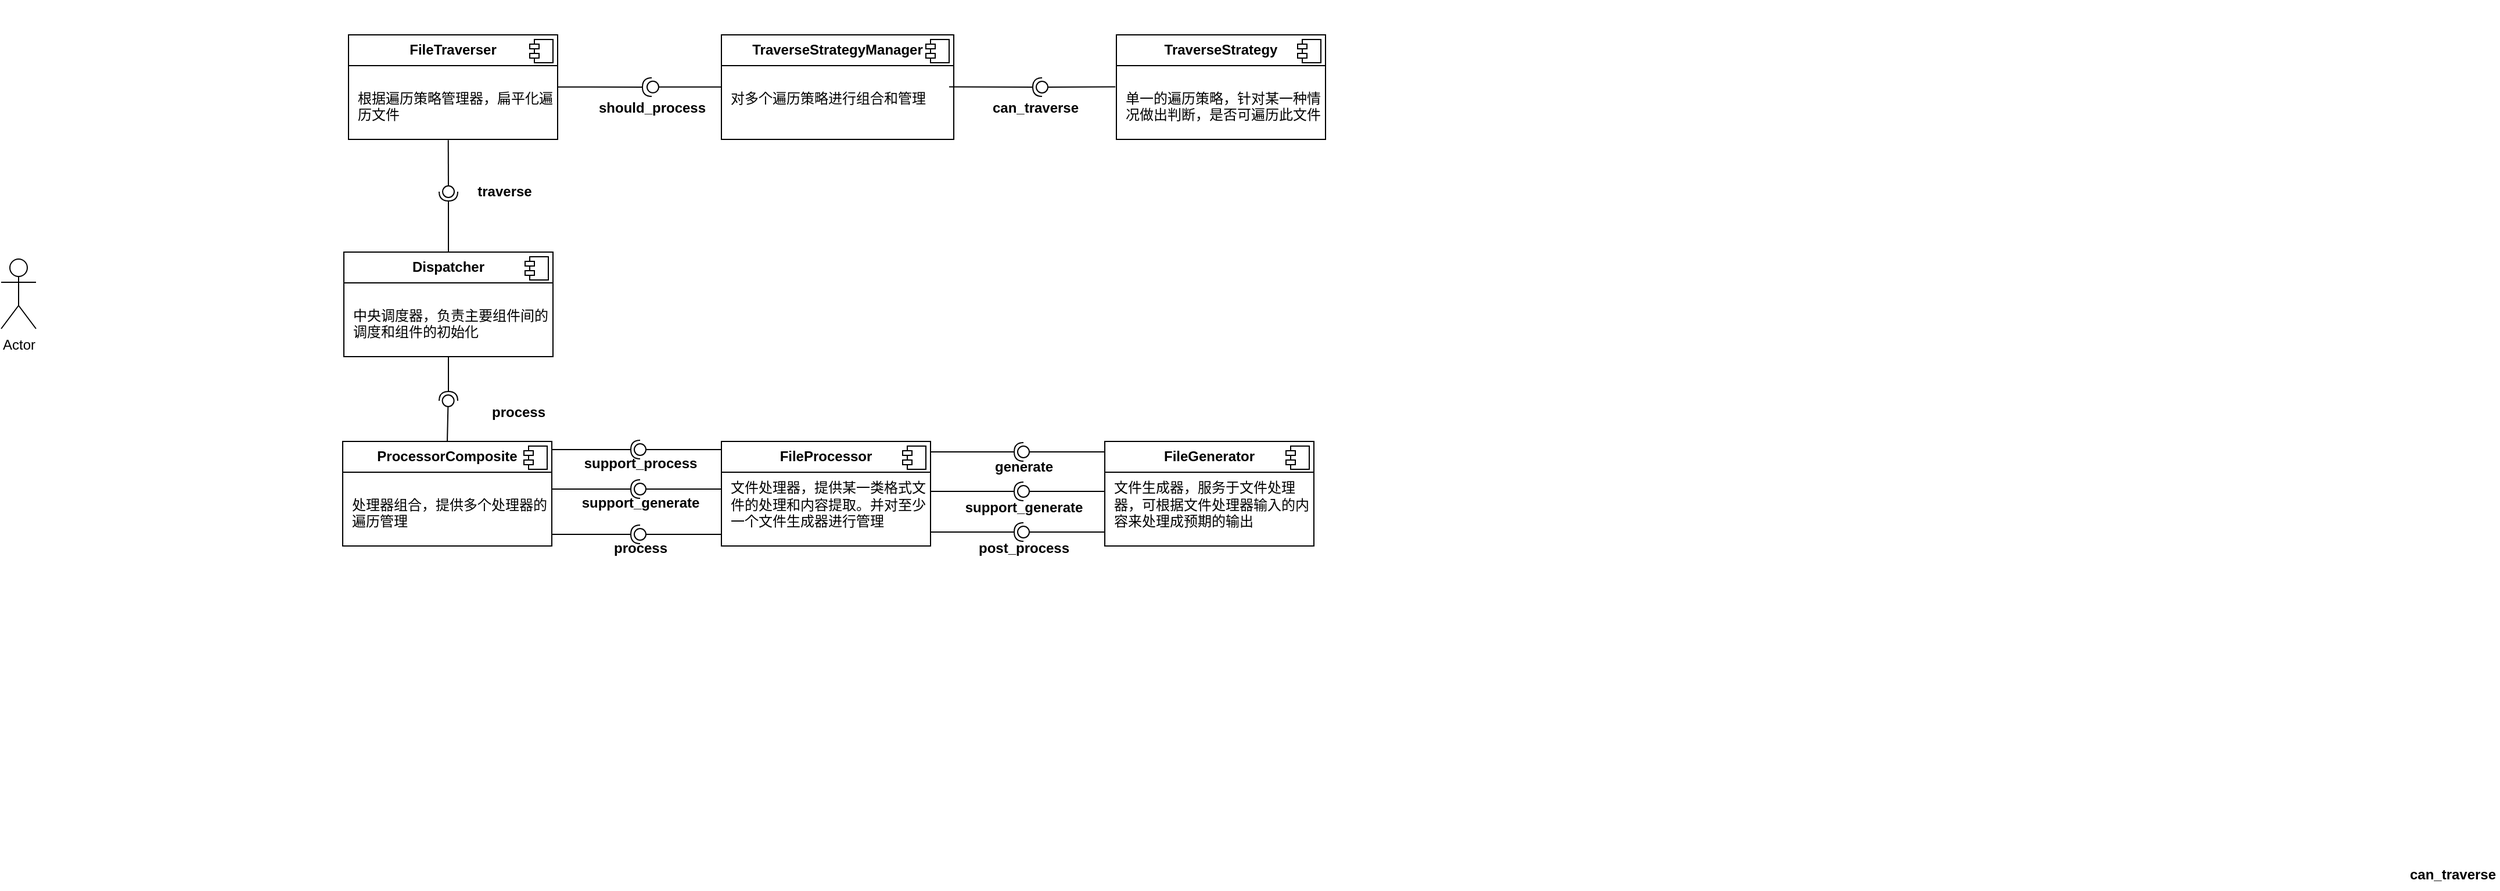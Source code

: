 <mxfile version="24.3.1" type="github">
  <diagram name="Page-1" id="e7e014a7-5840-1c2e-5031-d8a46d1fe8dd">
    <mxGraphModel dx="1077" dy="592" grid="1" gridSize="10" guides="1" tooltips="1" connect="1" arrows="1" fold="1" page="1" pageScale="1" pageWidth="1169" pageHeight="826" background="none" math="0" shadow="0">
      <root>
        <mxCell id="0" />
        <mxCell id="1" parent="0" />
        <mxCell id="0t4V10BTu9ClVdfivU5t-42" value="&lt;p style=&quot;margin:0px;margin-top:6px;text-align:center;&quot;&gt;&lt;b&gt;Dispatcher&lt;/b&gt;&lt;/p&gt;&lt;hr size=&quot;1&quot; style=&quot;border-style:solid;&quot;&gt;&lt;p style=&quot;margin:0px;margin-left:8px;&quot;&gt;&lt;br&gt;&lt;/p&gt;&lt;p style=&quot;margin:0px;margin-left:8px;&quot;&gt;中央调度器，负责主要组件间的调度和组件的初始化&lt;/p&gt;" style="align=left;overflow=fill;html=1;dropTarget=0;whiteSpace=wrap;" vertex="1" parent="1">
          <mxGeometry x="495" y="377" width="180" height="90" as="geometry" />
        </mxCell>
        <mxCell id="0t4V10BTu9ClVdfivU5t-43" value="" style="shape=component;jettyWidth=8;jettyHeight=4;" vertex="1" parent="0t4V10BTu9ClVdfivU5t-42">
          <mxGeometry x="1" width="20" height="20" relative="1" as="geometry">
            <mxPoint x="-24" y="4" as="offset" />
          </mxGeometry>
        </mxCell>
        <mxCell id="0t4V10BTu9ClVdfivU5t-56" value="&lt;p style=&quot;margin:0px;margin-top:6px;text-align:center;&quot;&gt;&lt;b&gt;FileTraverser&lt;/b&gt;&lt;/p&gt;&lt;hr size=&quot;1&quot; style=&quot;border-style:solid;&quot;&gt;&lt;p style=&quot;margin: 0px 0px 0px 8px;&quot;&gt;&lt;br&gt;&lt;/p&gt;&lt;p style=&quot;margin: 0px 0px 0px 8px;&quot;&gt;根据遍历策略管理器，扁平化遍历文件&lt;/p&gt;" style="align=left;overflow=fill;html=1;dropTarget=0;whiteSpace=wrap;" vertex="1" parent="1">
          <mxGeometry x="499" y="190" width="180" height="90" as="geometry" />
        </mxCell>
        <mxCell id="0t4V10BTu9ClVdfivU5t-57" value="" style="shape=component;jettyWidth=8;jettyHeight=4;" vertex="1" parent="0t4V10BTu9ClVdfivU5t-56">
          <mxGeometry x="1" width="20" height="20" relative="1" as="geometry">
            <mxPoint x="-24" y="4" as="offset" />
          </mxGeometry>
        </mxCell>
        <mxCell id="0t4V10BTu9ClVdfivU5t-59" value="&lt;p style=&quot;margin:0px;margin-top:6px;text-align:center;&quot;&gt;&lt;b&gt;TraverseStrategyManager&lt;/b&gt;&lt;br&gt;&lt;/p&gt;&lt;hr size=&quot;1&quot; style=&quot;border-style:solid;&quot;&gt;&lt;p style=&quot;margin:0px;margin-left:8px;&quot;&gt;&lt;br&gt;&lt;/p&gt;&lt;p style=&quot;margin:0px;margin-left:8px;&quot;&gt;对多个遍历策略进行组合和管理&lt;/p&gt;" style="align=left;overflow=fill;html=1;dropTarget=0;whiteSpace=wrap;" vertex="1" parent="1">
          <mxGeometry x="820" y="190" width="200" height="90" as="geometry" />
        </mxCell>
        <mxCell id="0t4V10BTu9ClVdfivU5t-60" value="" style="shape=component;jettyWidth=8;jettyHeight=4;" vertex="1" parent="0t4V10BTu9ClVdfivU5t-59">
          <mxGeometry x="1" width="20" height="20" relative="1" as="geometry">
            <mxPoint x="-24" y="4" as="offset" />
          </mxGeometry>
        </mxCell>
        <mxCell id="0t4V10BTu9ClVdfivU5t-61" value="&lt;p style=&quot;margin:0px;margin-top:6px;text-align:center;&quot;&gt;&lt;b&gt;TraverseStrategy&lt;/b&gt;&lt;br&gt;&lt;/p&gt;&lt;hr size=&quot;1&quot; style=&quot;border-style:solid;&quot;&gt;&lt;p style=&quot;margin:0px;margin-left:8px;&quot;&gt;&lt;br&gt;&lt;/p&gt;&lt;p style=&quot;margin:0px;margin-left:8px;&quot;&gt;单一的遍历策略，针对某一种情况做出判断，是否可遍历此文件&lt;/p&gt;" style="align=left;overflow=fill;html=1;dropTarget=0;whiteSpace=wrap;" vertex="1" parent="1">
          <mxGeometry x="1160" y="190" width="180" height="90" as="geometry" />
        </mxCell>
        <mxCell id="0t4V10BTu9ClVdfivU5t-62" value="" style="shape=component;jettyWidth=8;jettyHeight=4;" vertex="1" parent="0t4V10BTu9ClVdfivU5t-61">
          <mxGeometry x="1" width="20" height="20" relative="1" as="geometry">
            <mxPoint x="-24" y="4" as="offset" />
          </mxGeometry>
        </mxCell>
        <mxCell id="0t4V10BTu9ClVdfivU5t-63" value="&lt;p style=&quot;margin:0px;margin-top:6px;text-align:center;&quot;&gt;&lt;b&gt;FileProcessor&lt;/b&gt;&lt;/p&gt;&lt;hr size=&quot;1&quot; style=&quot;border-style:solid;&quot;&gt;&lt;p style=&quot;margin:0px;margin-left:8px;&quot;&gt;&lt;span style=&quot;background-color: initial;&quot;&gt;文件处理器，提供某一类格式文件的处理和内容提取。并对至少一个文件生成器进行管理&lt;/span&gt;&lt;br&gt;&lt;/p&gt;" style="align=left;overflow=fill;html=1;dropTarget=0;whiteSpace=wrap;" vertex="1" parent="1">
          <mxGeometry x="820" y="540" width="180" height="90" as="geometry" />
        </mxCell>
        <mxCell id="0t4V10BTu9ClVdfivU5t-64" value="" style="shape=component;jettyWidth=8;jettyHeight=4;" vertex="1" parent="0t4V10BTu9ClVdfivU5t-63">
          <mxGeometry x="1" width="20" height="20" relative="1" as="geometry">
            <mxPoint x="-24" y="4" as="offset" />
          </mxGeometry>
        </mxCell>
        <mxCell id="0t4V10BTu9ClVdfivU5t-65" value="&lt;p style=&quot;margin:0px;margin-top:6px;text-align:center;&quot;&gt;&lt;b&gt;FileGenerator&lt;/b&gt;&lt;/p&gt;&lt;hr size=&quot;1&quot; style=&quot;border-style:solid;&quot;&gt;&lt;p style=&quot;margin:0px;margin-left:8px;&quot;&gt;文件生成器，服务于文件处理器，可根据文件处理器输入的内容来处理成预期的输出&lt;/p&gt;" style="align=left;overflow=fill;html=1;dropTarget=0;whiteSpace=wrap;" vertex="1" parent="1">
          <mxGeometry x="1150" y="540" width="180" height="90" as="geometry" />
        </mxCell>
        <mxCell id="0t4V10BTu9ClVdfivU5t-66" value="" style="shape=component;jettyWidth=8;jettyHeight=4;" vertex="1" parent="0t4V10BTu9ClVdfivU5t-65">
          <mxGeometry x="1" width="20" height="20" relative="1" as="geometry">
            <mxPoint x="-24" y="4" as="offset" />
          </mxGeometry>
        </mxCell>
        <mxCell id="0t4V10BTu9ClVdfivU5t-67" value="" style="rounded=0;orthogonalLoop=1;jettySize=auto;html=1;endArrow=halfCircle;endFill=0;endSize=6;strokeWidth=1;sketch=0;" edge="1" parent="1">
          <mxGeometry relative="1" as="geometry">
            <mxPoint x="1016" y="234.76" as="sourcePoint" />
            <mxPoint x="1096" y="235" as="targetPoint" />
            <Array as="points">
              <mxPoint x="1015.999" y="234.76" />
            </Array>
          </mxGeometry>
        </mxCell>
        <mxCell id="0t4V10BTu9ClVdfivU5t-68" value="" style="rounded=0;orthogonalLoop=1;jettySize=auto;html=1;endArrow=oval;endFill=0;sketch=0;sourcePerimeterSpacing=0;targetPerimeterSpacing=0;endSize=10;exitX=-0.005;exitY=0.497;exitDx=0;exitDy=0;exitPerimeter=0;" edge="1" parent="1" source="0t4V10BTu9ClVdfivU5t-61">
          <mxGeometry relative="1" as="geometry">
            <mxPoint x="1156" y="235" as="sourcePoint" />
            <mxPoint x="1096" y="235" as="targetPoint" />
          </mxGeometry>
        </mxCell>
        <mxCell id="0t4V10BTu9ClVdfivU5t-69" value="" style="ellipse;whiteSpace=wrap;html=1;align=center;aspect=fixed;fillColor=none;strokeColor=none;resizable=0;perimeter=centerPerimeter;rotatable=0;allowArrows=0;points=[];outlineConnect=1;" vertex="1" parent="1">
          <mxGeometry x="1175" y="160" width="10" height="10" as="geometry" />
        </mxCell>
        <mxCell id="0t4V10BTu9ClVdfivU5t-70" value="can_traverse" style="text;align=center;fontStyle=1;verticalAlign=middle;spacingLeft=3;spacingRight=3;strokeColor=none;rotatable=0;points=[[0,0.5],[1,0.5]];portConstraint=eastwest;html=1;" vertex="1" parent="1">
          <mxGeometry x="1050" y="240" width="80" height="26" as="geometry" />
        </mxCell>
        <mxCell id="0t4V10BTu9ClVdfivU5t-71" value="" style="rounded=0;orthogonalLoop=1;jettySize=auto;html=1;endArrow=halfCircle;endFill=0;endSize=6;strokeWidth=1;sketch=0;exitX=0;exitY=0.5;exitDx=0;exitDy=0;" edge="1" parent="1">
          <mxGeometry relative="1" as="geometry">
            <mxPoint x="679" y="234.86" as="sourcePoint" />
            <mxPoint x="760" y="235" as="targetPoint" />
          </mxGeometry>
        </mxCell>
        <mxCell id="0t4V10BTu9ClVdfivU5t-72" value="" style="rounded=0;orthogonalLoop=1;jettySize=auto;html=1;endArrow=oval;endFill=0;sketch=0;sourcePerimeterSpacing=0;targetPerimeterSpacing=0;endSize=10;" edge="1" parent="1">
          <mxGeometry relative="1" as="geometry">
            <mxPoint x="820" y="234.89" as="sourcePoint" />
            <mxPoint x="761" y="234.89" as="targetPoint" />
          </mxGeometry>
        </mxCell>
        <mxCell id="0t4V10BTu9ClVdfivU5t-73" value="" style="ellipse;whiteSpace=wrap;html=1;align=center;aspect=fixed;fillColor=none;strokeColor=none;resizable=0;perimeter=centerPerimeter;rotatable=0;allowArrows=0;points=[];outlineConnect=1;" vertex="1" parent="1">
          <mxGeometry x="734" y="230" width="10" height="10" as="geometry" />
        </mxCell>
        <mxCell id="0t4V10BTu9ClVdfivU5t-74" value="can_traverse" style="text;align=center;fontStyle=1;verticalAlign=middle;spacingLeft=3;spacingRight=3;strokeColor=none;rotatable=0;points=[[0,0.5],[1,0.5]];portConstraint=eastwest;html=1;" vertex="1" parent="1">
          <mxGeometry x="2270" y="900" width="80" height="26" as="geometry" />
        </mxCell>
        <mxCell id="0t4V10BTu9ClVdfivU5t-75" value="should_process" style="text;align=center;fontStyle=1;verticalAlign=middle;spacingLeft=3;spacingRight=3;strokeColor=none;rotatable=0;points=[[0,0.5],[1,0.5]];portConstraint=eastwest;html=1;" vertex="1" parent="1">
          <mxGeometry x="720" y="240" width="80" height="26" as="geometry" />
        </mxCell>
        <mxCell id="0t4V10BTu9ClVdfivU5t-76" value="" style="rounded=0;orthogonalLoop=1;jettySize=auto;html=1;endArrow=halfCircle;endFill=0;endSize=6;strokeWidth=1;sketch=0;entryX=0.477;entryY=1;entryDx=0;entryDy=0;entryPerimeter=0;exitX=0.5;exitY=0;exitDx=0;exitDy=0;" edge="1" target="0t4V10BTu9ClVdfivU5t-78" parent="1" source="0t4V10BTu9ClVdfivU5t-42">
          <mxGeometry relative="1" as="geometry">
            <mxPoint x="585" y="370" as="sourcePoint" />
            <mxPoint x="584.92" y="335" as="targetPoint" />
          </mxGeometry>
        </mxCell>
        <mxCell id="0t4V10BTu9ClVdfivU5t-77" value="" style="rounded=0;orthogonalLoop=1;jettySize=auto;html=1;endArrow=oval;endFill=0;sketch=0;sourcePerimeterSpacing=0;targetPerimeterSpacing=0;endSize=10;exitX=0.477;exitY=1.018;exitDx=0;exitDy=0;exitPerimeter=0;entryX=0.516;entryY=0.806;entryDx=0;entryDy=0;entryPerimeter=0;" edge="1" target="0t4V10BTu9ClVdfivU5t-78" parent="1">
          <mxGeometry relative="1" as="geometry">
            <mxPoint x="584.86" y="280.62" as="sourcePoint" />
            <mxPoint x="585.0" y="324" as="targetPoint" />
          </mxGeometry>
        </mxCell>
        <mxCell id="0t4V10BTu9ClVdfivU5t-78" value="" style="ellipse;whiteSpace=wrap;html=1;align=center;aspect=fixed;fillColor=none;strokeColor=none;resizable=0;perimeter=centerPerimeter;rotatable=0;allowArrows=0;points=[];outlineConnect=1;" vertex="1" parent="1">
          <mxGeometry x="580" y="320" width="10" height="10" as="geometry" />
        </mxCell>
        <mxCell id="0t4V10BTu9ClVdfivU5t-79" value="traverse" style="text;align=center;fontStyle=1;verticalAlign=middle;spacingLeft=3;spacingRight=3;strokeColor=none;rotatable=0;points=[[0,0.5],[1,0.5]];portConstraint=eastwest;html=1;" vertex="1" parent="1">
          <mxGeometry x="593" y="312" width="80" height="26" as="geometry" />
        </mxCell>
        <mxCell id="0t4V10BTu9ClVdfivU5t-80" value="&lt;p style=&quot;margin:0px;margin-top:6px;text-align:center;&quot;&gt;&lt;b&gt;ProcessorComposite&lt;/b&gt;&lt;/p&gt;&lt;hr size=&quot;1&quot; style=&quot;border-style:solid;&quot;&gt;&lt;p style=&quot;margin:0px;margin-left:8px;&quot;&gt;&lt;br&gt;&lt;/p&gt;&lt;p style=&quot;margin:0px;margin-left:8px;&quot;&gt;处理器组合，提供多个处理器的遍历管理&lt;/p&gt;" style="align=left;overflow=fill;html=1;dropTarget=0;whiteSpace=wrap;" vertex="1" parent="1">
          <mxGeometry x="494" y="540" width="180" height="90" as="geometry" />
        </mxCell>
        <mxCell id="0t4V10BTu9ClVdfivU5t-81" value="" style="shape=component;jettyWidth=8;jettyHeight=4;" vertex="1" parent="0t4V10BTu9ClVdfivU5t-80">
          <mxGeometry x="1" width="20" height="20" relative="1" as="geometry">
            <mxPoint x="-24" y="4" as="offset" />
          </mxGeometry>
        </mxCell>
        <mxCell id="0t4V10BTu9ClVdfivU5t-82" value="" style="rounded=0;orthogonalLoop=1;jettySize=auto;html=1;endArrow=halfCircle;endFill=0;endSize=6;strokeWidth=1;sketch=0;exitX=0.5;exitY=1;exitDx=0;exitDy=0;" edge="1" target="0t4V10BTu9ClVdfivU5t-84" parent="1" source="0t4V10BTu9ClVdfivU5t-42">
          <mxGeometry relative="1" as="geometry">
            <mxPoint x="565.278" y="467" as="sourcePoint" />
          </mxGeometry>
        </mxCell>
        <mxCell id="0t4V10BTu9ClVdfivU5t-83" value="" style="rounded=0;orthogonalLoop=1;jettySize=auto;html=1;endArrow=oval;endFill=0;sketch=0;sourcePerimeterSpacing=0;targetPerimeterSpacing=0;endSize=10;exitX=0.51;exitY=0.004;exitDx=0;exitDy=0;exitPerimeter=0;" edge="1" parent="1">
          <mxGeometry relative="1" as="geometry">
            <mxPoint x="584.0" y="540.36" as="sourcePoint" />
            <mxPoint x="584.8" y="505" as="targetPoint" />
          </mxGeometry>
        </mxCell>
        <mxCell id="0t4V10BTu9ClVdfivU5t-84" value="" style="ellipse;whiteSpace=wrap;html=1;align=center;aspect=fixed;fillColor=none;strokeColor=none;resizable=0;perimeter=centerPerimeter;rotatable=0;allowArrows=0;points=[];outlineConnect=1;" vertex="1" parent="1">
          <mxGeometry x="580" y="500" width="10" height="10" as="geometry" />
        </mxCell>
        <mxCell id="0t4V10BTu9ClVdfivU5t-86" value="process" style="text;align=center;fontStyle=1;verticalAlign=middle;spacingLeft=3;spacingRight=3;strokeColor=none;rotatable=0;points=[[0,0.5],[1,0.5]];portConstraint=eastwest;html=1;" vertex="1" parent="1">
          <mxGeometry x="710" y="619" width="80" height="26" as="geometry" />
        </mxCell>
        <mxCell id="0t4V10BTu9ClVdfivU5t-87" value="Actor" style="shape=umlActor;verticalLabelPosition=bottom;verticalAlign=top;html=1;" vertex="1" parent="1">
          <mxGeometry x="200" y="383" width="30" height="60" as="geometry" />
        </mxCell>
        <mxCell id="0t4V10BTu9ClVdfivU5t-88" value="" style="rounded=0;orthogonalLoop=1;jettySize=auto;html=1;endArrow=halfCircle;endFill=0;endSize=6;strokeWidth=1;sketch=0;exitX=1;exitY=0.5;exitDx=0;exitDy=0;" edge="1" parent="1">
          <mxGeometry relative="1" as="geometry">
            <mxPoint x="1000" y="549" as="sourcePoint" />
            <mxPoint x="1080" y="549" as="targetPoint" />
          </mxGeometry>
        </mxCell>
        <mxCell id="0t4V10BTu9ClVdfivU5t-89" value="" style="rounded=0;orthogonalLoop=1;jettySize=auto;html=1;endArrow=oval;endFill=0;sketch=0;sourcePerimeterSpacing=0;targetPerimeterSpacing=0;endSize=10;exitX=0;exitY=0.5;exitDx=0;exitDy=0;" edge="1" parent="1">
          <mxGeometry relative="1" as="geometry">
            <mxPoint x="1150" y="549" as="sourcePoint" />
            <mxPoint x="1080" y="549" as="targetPoint" />
          </mxGeometry>
        </mxCell>
        <mxCell id="0t4V10BTu9ClVdfivU5t-90" value="" style="ellipse;whiteSpace=wrap;html=1;align=center;aspect=fixed;fillColor=none;strokeColor=none;resizable=0;perimeter=centerPerimeter;rotatable=0;allowArrows=0;points=[];outlineConnect=1;" vertex="1" parent="1">
          <mxGeometry x="1075" y="580" width="10" height="10" as="geometry" />
        </mxCell>
        <mxCell id="0t4V10BTu9ClVdfivU5t-91" value="generate" style="text;align=center;fontStyle=1;verticalAlign=middle;spacingLeft=3;spacingRight=3;strokeColor=none;rotatable=0;points=[[0,0.5],[1,0.5]];portConstraint=eastwest;html=1;" vertex="1" parent="1">
          <mxGeometry x="1040" y="549" width="80" height="26" as="geometry" />
        </mxCell>
        <mxCell id="0t4V10BTu9ClVdfivU5t-94" value="" style="rounded=0;orthogonalLoop=1;jettySize=auto;html=1;endArrow=halfCircle;endFill=0;endSize=6;strokeWidth=1;sketch=0;exitX=1;exitY=0.5;exitDx=0;exitDy=0;" edge="1" parent="1">
          <mxGeometry relative="1" as="geometry">
            <mxPoint x="674" y="620" as="sourcePoint" />
            <mxPoint x="750" y="620" as="targetPoint" />
          </mxGeometry>
        </mxCell>
        <mxCell id="0t4V10BTu9ClVdfivU5t-95" value="" style="rounded=0;orthogonalLoop=1;jettySize=auto;html=1;endArrow=oval;endFill=0;sketch=0;sourcePerimeterSpacing=0;targetPerimeterSpacing=0;endSize=10;exitX=0;exitY=0.5;exitDx=0;exitDy=0;" edge="1" parent="1">
          <mxGeometry relative="1" as="geometry">
            <mxPoint x="820" y="620" as="sourcePoint" />
            <mxPoint x="750" y="620" as="targetPoint" />
          </mxGeometry>
        </mxCell>
        <mxCell id="0t4V10BTu9ClVdfivU5t-97" value="process" style="text;align=center;fontStyle=1;verticalAlign=middle;spacingLeft=3;spacingRight=3;strokeColor=none;rotatable=0;points=[[0,0.5],[1,0.5]];portConstraint=eastwest;html=1;" vertex="1" parent="1">
          <mxGeometry x="605" y="502" width="80" height="26" as="geometry" />
        </mxCell>
        <mxCell id="0t4V10BTu9ClVdfivU5t-98" value="support_process" style="text;align=center;fontStyle=1;verticalAlign=middle;spacingLeft=3;spacingRight=3;strokeColor=none;rotatable=0;points=[[0,0.5],[1,0.5]];portConstraint=eastwest;html=1;" vertex="1" parent="1">
          <mxGeometry x="710" y="546" width="80" height="26" as="geometry" />
        </mxCell>
        <mxCell id="0t4V10BTu9ClVdfivU5t-99" value="" style="rounded=0;orthogonalLoop=1;jettySize=auto;html=1;endArrow=halfCircle;endFill=0;endSize=6;strokeWidth=1;sketch=0;exitX=1;exitY=0.5;exitDx=0;exitDy=0;" edge="1" parent="1">
          <mxGeometry relative="1" as="geometry">
            <mxPoint x="674" y="547" as="sourcePoint" />
            <mxPoint x="750" y="547" as="targetPoint" />
          </mxGeometry>
        </mxCell>
        <mxCell id="0t4V10BTu9ClVdfivU5t-100" value="" style="rounded=0;orthogonalLoop=1;jettySize=auto;html=1;endArrow=oval;endFill=0;sketch=0;sourcePerimeterSpacing=0;targetPerimeterSpacing=0;endSize=10;exitX=0;exitY=0.5;exitDx=0;exitDy=0;" edge="1" parent="1">
          <mxGeometry relative="1" as="geometry">
            <mxPoint x="820" y="547" as="sourcePoint" />
            <mxPoint x="750" y="547" as="targetPoint" />
          </mxGeometry>
        </mxCell>
        <mxCell id="0t4V10BTu9ClVdfivU5t-101" value="support_generate" style="text;align=center;fontStyle=1;verticalAlign=middle;spacingLeft=3;spacingRight=3;strokeColor=none;rotatable=0;points=[[0,0.5],[1,0.5]];portConstraint=eastwest;html=1;" vertex="1" parent="1">
          <mxGeometry x="710" y="580" width="80" height="26" as="geometry" />
        </mxCell>
        <mxCell id="0t4V10BTu9ClVdfivU5t-102" value="" style="rounded=0;orthogonalLoop=1;jettySize=auto;html=1;endArrow=halfCircle;endFill=0;endSize=6;strokeWidth=1;sketch=0;exitX=1;exitY=0.5;exitDx=0;exitDy=0;" edge="1" parent="1">
          <mxGeometry relative="1" as="geometry">
            <mxPoint x="674" y="581" as="sourcePoint" />
            <mxPoint x="750" y="581" as="targetPoint" />
          </mxGeometry>
        </mxCell>
        <mxCell id="0t4V10BTu9ClVdfivU5t-103" value="" style="rounded=0;orthogonalLoop=1;jettySize=auto;html=1;endArrow=oval;endFill=0;sketch=0;sourcePerimeterSpacing=0;targetPerimeterSpacing=0;endSize=10;exitX=0;exitY=0.5;exitDx=0;exitDy=0;" edge="1" parent="1">
          <mxGeometry relative="1" as="geometry">
            <mxPoint x="820" y="581" as="sourcePoint" />
            <mxPoint x="750" y="581" as="targetPoint" />
          </mxGeometry>
        </mxCell>
        <mxCell id="0t4V10BTu9ClVdfivU5t-104" value="" style="rounded=0;orthogonalLoop=1;jettySize=auto;html=1;endArrow=halfCircle;endFill=0;endSize=6;strokeWidth=1;sketch=0;exitX=1;exitY=0.5;exitDx=0;exitDy=0;" edge="1" parent="1">
          <mxGeometry relative="1" as="geometry">
            <mxPoint x="1000" y="583" as="sourcePoint" />
            <mxPoint x="1080" y="583" as="targetPoint" />
          </mxGeometry>
        </mxCell>
        <mxCell id="0t4V10BTu9ClVdfivU5t-105" value="" style="rounded=0;orthogonalLoop=1;jettySize=auto;html=1;endArrow=oval;endFill=0;sketch=0;sourcePerimeterSpacing=0;targetPerimeterSpacing=0;endSize=10;exitX=0;exitY=0.5;exitDx=0;exitDy=0;" edge="1" parent="1">
          <mxGeometry relative="1" as="geometry">
            <mxPoint x="1150" y="583" as="sourcePoint" />
            <mxPoint x="1080" y="583" as="targetPoint" />
          </mxGeometry>
        </mxCell>
        <mxCell id="0t4V10BTu9ClVdfivU5t-106" value="support_generate" style="text;align=center;fontStyle=1;verticalAlign=middle;spacingLeft=3;spacingRight=3;strokeColor=none;rotatable=0;points=[[0,0.5],[1,0.5]];portConstraint=eastwest;html=1;" vertex="1" parent="1">
          <mxGeometry x="1040" y="584" width="80" height="26" as="geometry" />
        </mxCell>
        <mxCell id="0t4V10BTu9ClVdfivU5t-107" value="" style="rounded=0;orthogonalLoop=1;jettySize=auto;html=1;endArrow=halfCircle;endFill=0;endSize=6;strokeWidth=1;sketch=0;exitX=1;exitY=0.5;exitDx=0;exitDy=0;" edge="1" parent="1">
          <mxGeometry relative="1" as="geometry">
            <mxPoint x="1000" y="618" as="sourcePoint" />
            <mxPoint x="1080" y="618" as="targetPoint" />
          </mxGeometry>
        </mxCell>
        <mxCell id="0t4V10BTu9ClVdfivU5t-108" value="" style="rounded=0;orthogonalLoop=1;jettySize=auto;html=1;endArrow=oval;endFill=0;sketch=0;sourcePerimeterSpacing=0;targetPerimeterSpacing=0;endSize=10;exitX=0;exitY=0.5;exitDx=0;exitDy=0;" edge="1" parent="1">
          <mxGeometry relative="1" as="geometry">
            <mxPoint x="1150" y="618" as="sourcePoint" />
            <mxPoint x="1080" y="618" as="targetPoint" />
          </mxGeometry>
        </mxCell>
        <mxCell id="0t4V10BTu9ClVdfivU5t-109" value="post_process" style="text;align=center;fontStyle=1;verticalAlign=middle;spacingLeft=3;spacingRight=3;strokeColor=none;rotatable=0;points=[[0,0.5],[1,0.5]];portConstraint=eastwest;html=1;" vertex="1" parent="1">
          <mxGeometry x="1040" y="619" width="80" height="26" as="geometry" />
        </mxCell>
      </root>
    </mxGraphModel>
  </diagram>
</mxfile>
